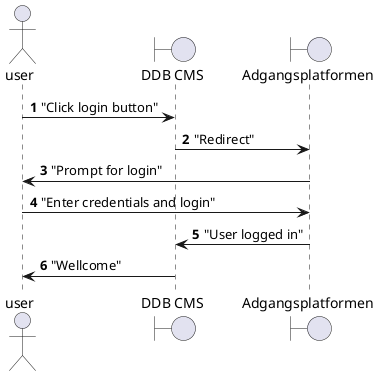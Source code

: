 @startuml
autonumber

actor user
boundary "DDB CMS" as cms
boundary "Adgangsplatformen" as login

user -> cms : "Click login button"
cms -> login : "Redirect"
login -> user : "Prompt for login"
user -> login : "Enter credentials and login"
login -> cms : "User logged in"
cms -> user : "Wellcome"
@enduml
